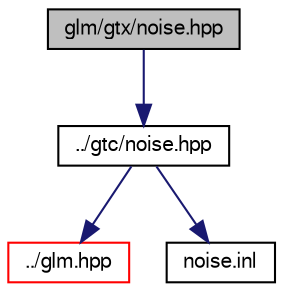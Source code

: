 digraph "glm/gtx/noise.hpp"
{
  edge [fontname="FreeSans",fontsize="10",labelfontname="FreeSans",labelfontsize="10"];
  node [fontname="FreeSans",fontsize="10",shape=record];
  Node1 [label="glm/gtx/noise.hpp",height=0.2,width=0.4,color="black", fillcolor="grey75", style="filled" fontcolor="black"];
  Node1 -> Node2 [color="midnightblue",fontsize="10",style="solid",fontname="FreeSans"];
  Node2 [label="../gtc/noise.hpp",height=0.2,width=0.4,color="black", fillcolor="white", style="filled",URL="$dd/dd2/gtc_2noise_8hpp.html"];
  Node2 -> Node3 [color="midnightblue",fontsize="10",style="solid",fontname="FreeSans"];
  Node3 [label="../glm.hpp",height=0.2,width=0.4,color="red", fillcolor="white", style="filled",URL="$da/d21/glm_8hpp.html"];
  Node2 -> Node4 [color="midnightblue",fontsize="10",style="solid",fontname="FreeSans"];
  Node4 [label="noise.inl",height=0.2,width=0.4,color="black", fillcolor="white", style="filled",URL="$d2/d6a/noise_8inl.html"];
}
